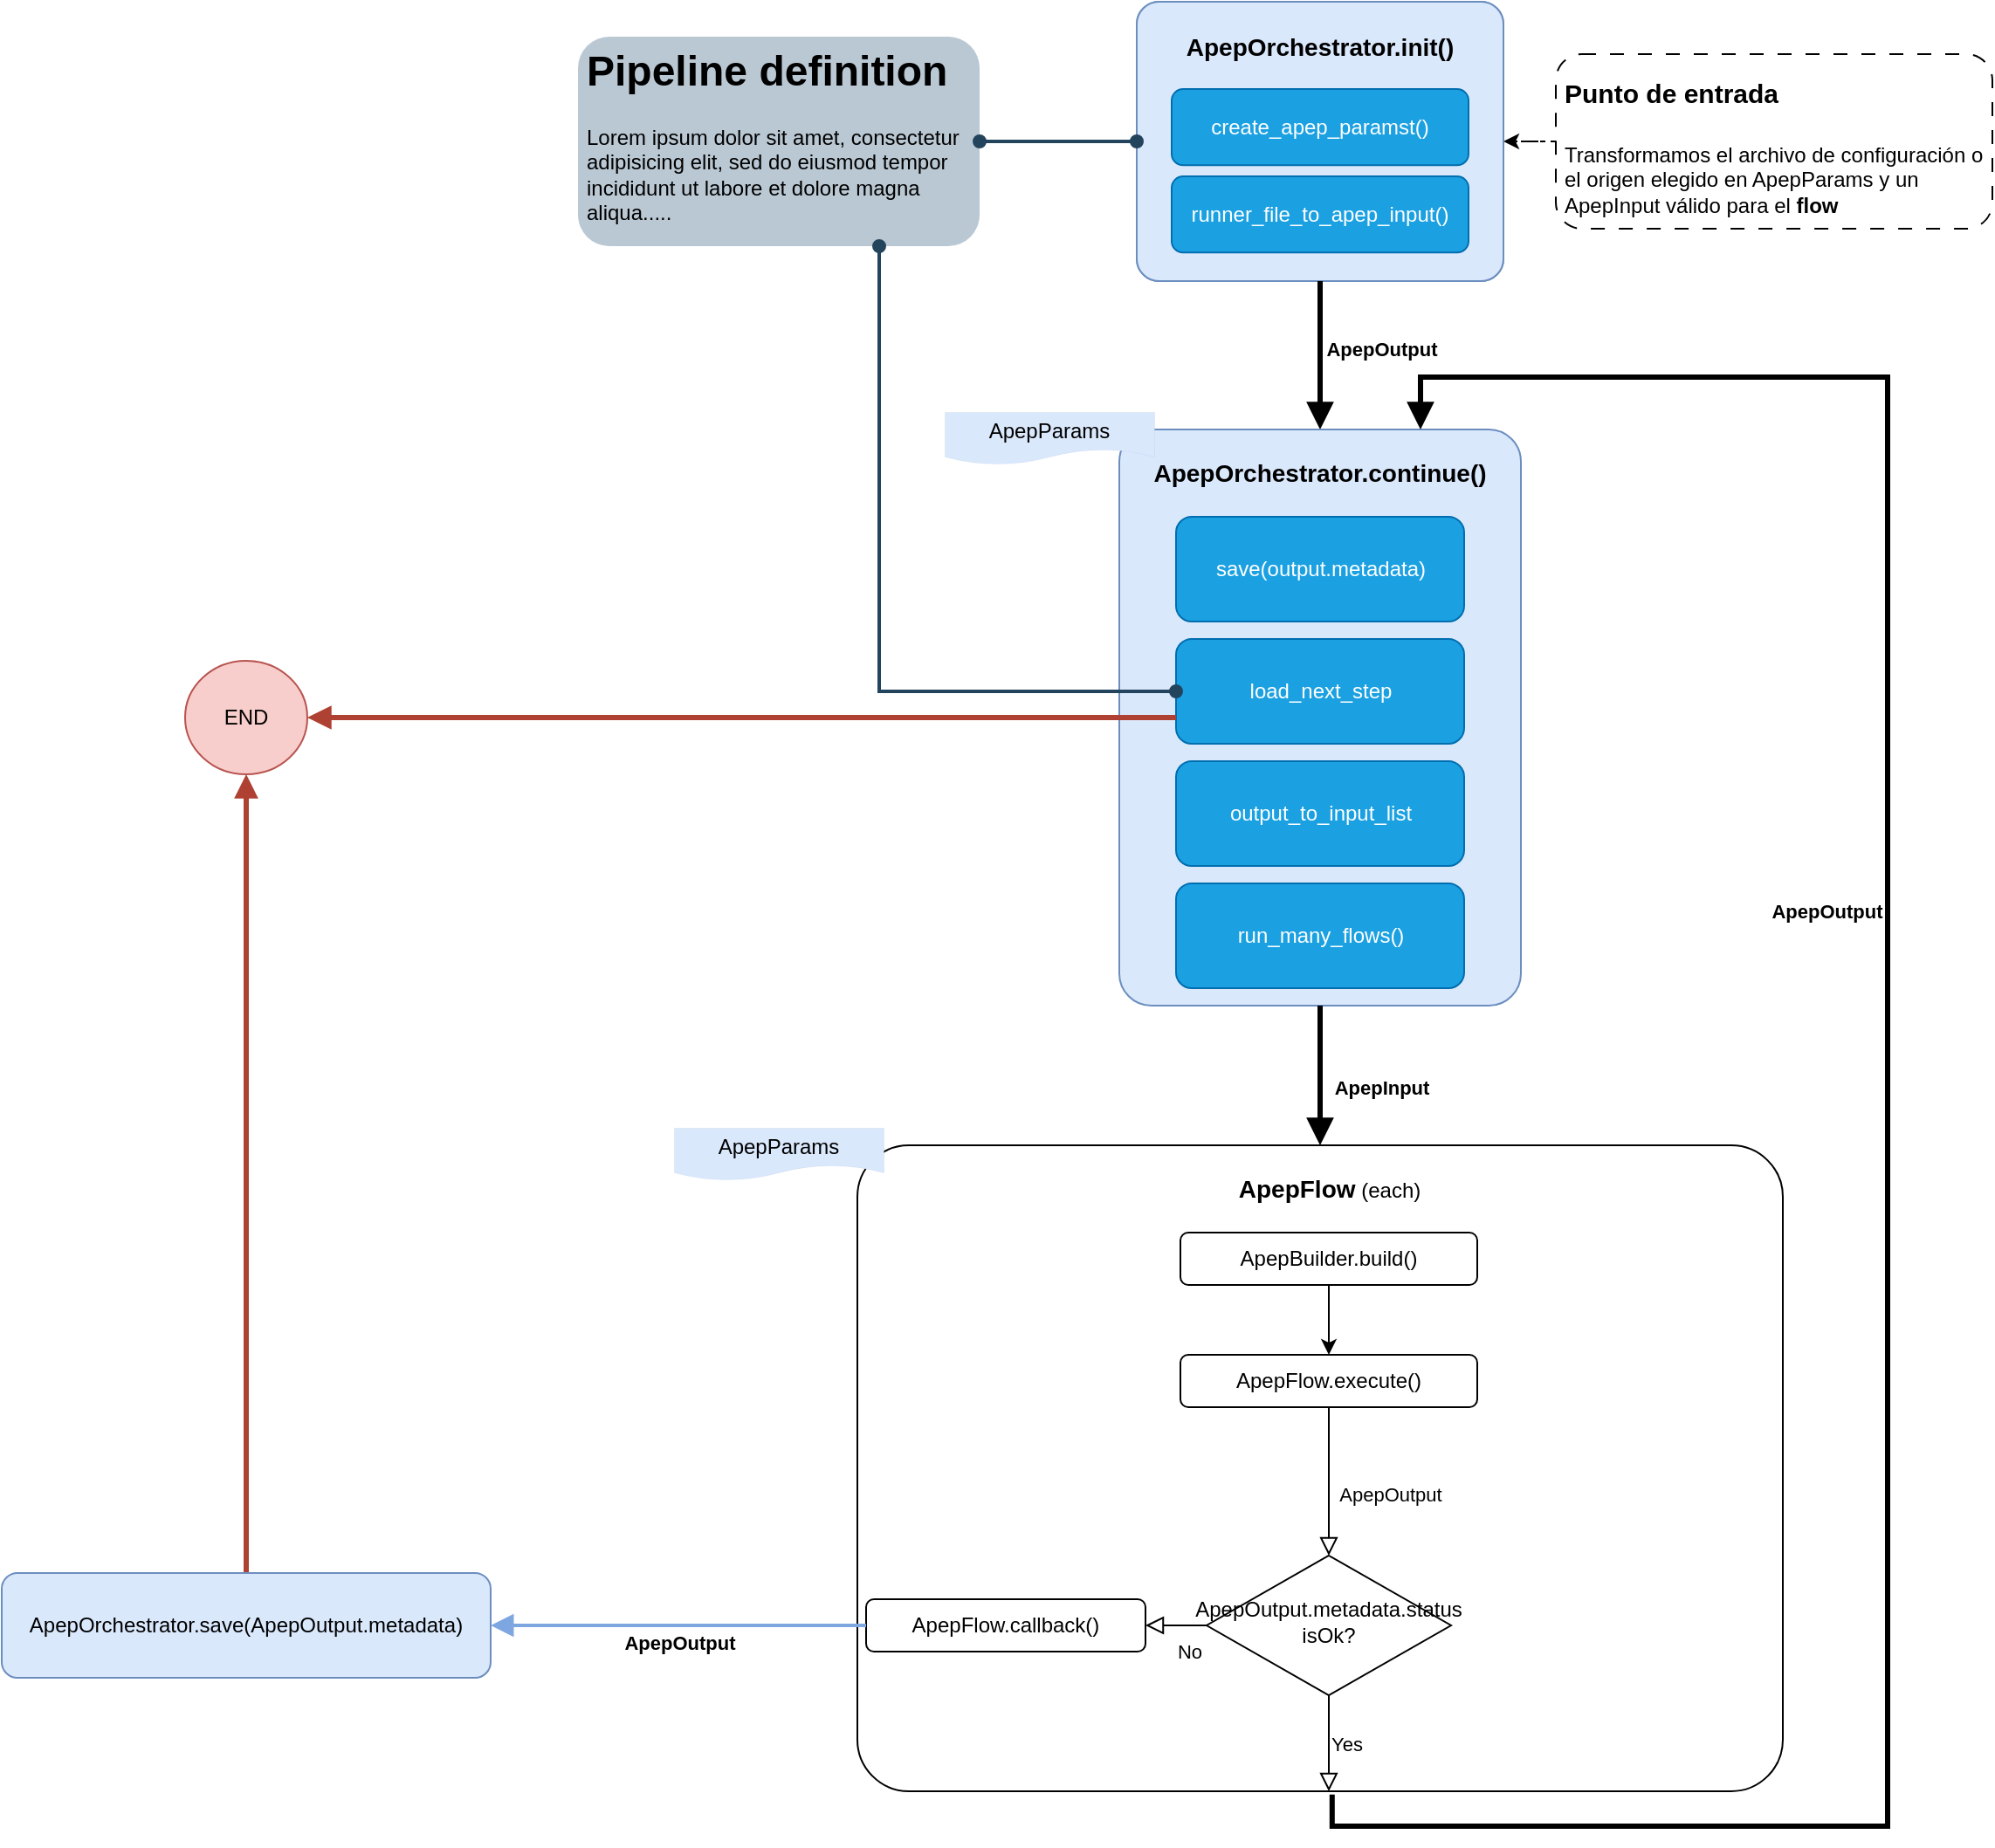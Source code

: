 <mxfile version="22.0.6" type="device">
  <diagram id="C5RBs43oDa-KdzZeNtuy" name="Page-1">
    <mxGraphModel dx="2261" dy="746" grid="1" gridSize="10" guides="1" tooltips="1" connect="1" arrows="1" fold="1" page="1" pageScale="1" pageWidth="827" pageHeight="1169" math="0" shadow="0">
      <root>
        <mxCell id="WIyWlLk6GJQsqaUBKTNV-0" />
        <mxCell id="WIyWlLk6GJQsqaUBKTNV-1" parent="WIyWlLk6GJQsqaUBKTNV-0" />
        <mxCell id="WIyWlLk6GJQsqaUBKTNV-7" value="" style="rounded=1;whiteSpace=wrap;html=1;fontSize=12;glass=0;strokeWidth=1;shadow=0;arcSize=8;" parent="WIyWlLk6GJQsqaUBKTNV-1" vertex="1">
          <mxGeometry x="170" y="680" width="530" height="370" as="geometry" />
        </mxCell>
        <mxCell id="WIyWlLk6GJQsqaUBKTNV-8" value="No" style="rounded=0;html=1;jettySize=auto;orthogonalLoop=1;fontSize=11;endArrow=block;endFill=0;endSize=8;strokeWidth=1;shadow=0;labelBackgroundColor=none;edgeStyle=orthogonalEdgeStyle;exitX=0;exitY=0.5;exitDx=0;exitDy=0;entryX=1;entryY=0.5;entryDx=0;entryDy=0;" parent="WIyWlLk6GJQsqaUBKTNV-1" source="9BZWSlT44pvOloCM91AW-10" target="9BZWSlT44pvOloCM91AW-18" edge="1">
          <mxGeometry x="-0.429" y="15" relative="1" as="geometry">
            <mxPoint as="offset" />
          </mxGeometry>
        </mxCell>
        <mxCell id="WIyWlLk6GJQsqaUBKTNV-9" value="Yes" style="edgeStyle=orthogonalEdgeStyle;rounded=0;html=1;jettySize=auto;orthogonalLoop=1;fontSize=11;endArrow=block;endFill=0;endSize=8;strokeWidth=1;shadow=0;labelBackgroundColor=none;exitX=0.5;exitY=1;exitDx=0;exitDy=0;" parent="WIyWlLk6GJQsqaUBKTNV-1" source="9BZWSlT44pvOloCM91AW-10" target="WIyWlLk6GJQsqaUBKTNV-7" edge="1">
          <mxGeometry y="10" relative="1" as="geometry">
            <mxPoint as="offset" />
            <mxPoint x="670" y="1030" as="sourcePoint" />
            <mxPoint x="600" y="1080" as="targetPoint" />
            <Array as="points">
              <mxPoint x="350" y="1030" />
              <mxPoint x="350" y="1030" />
            </Array>
          </mxGeometry>
        </mxCell>
        <mxCell id="9BZWSlT44pvOloCM91AW-3" style="edgeStyle=orthogonalEdgeStyle;rounded=0;orthogonalLoop=1;jettySize=auto;html=1;entryX=1;entryY=0.5;entryDx=0;entryDy=0;dashed=1;" edge="1" parent="WIyWlLk6GJQsqaUBKTNV-1" source="9BZWSlT44pvOloCM91AW-2" target="9BZWSlT44pvOloCM91AW-5">
          <mxGeometry relative="1" as="geometry" />
        </mxCell>
        <mxCell id="9BZWSlT44pvOloCM91AW-2" value="&lt;h1 style=&quot;&quot;&gt;&lt;font style=&quot;font-size: 15px;&quot;&gt;Punto de entrada&lt;/font&gt;&lt;/h1&gt;&lt;p&gt;Transformamos el archivo de configuración o el origen elegido en ApepParams y un ApepInput válido para el &lt;b&gt;flow&lt;/b&gt;&lt;/p&gt;" style="text;html=1;spacing=5;spacingTop=-20;whiteSpace=wrap;overflow=hidden;rounded=1;fillColor=none;strokeColor=default;perimeterSpacing=0;dashed=1;dashPattern=8 8;" vertex="1" parent="WIyWlLk6GJQsqaUBKTNV-1">
          <mxGeometry x="570" y="55" width="250" height="100" as="geometry" />
        </mxCell>
        <mxCell id="9BZWSlT44pvOloCM91AW-11" style="edgeStyle=orthogonalEdgeStyle;rounded=0;orthogonalLoop=1;jettySize=auto;html=1;exitX=0.5;exitY=1;exitDx=0;exitDy=0;" edge="1" parent="WIyWlLk6GJQsqaUBKTNV-1" source="9BZWSlT44pvOloCM91AW-8" target="9BZWSlT44pvOloCM91AW-9">
          <mxGeometry relative="1" as="geometry" />
        </mxCell>
        <mxCell id="9BZWSlT44pvOloCM91AW-8" value="ApepBuilder.build()" style="rounded=1;whiteSpace=wrap;html=1;fontSize=12;glass=0;strokeWidth=1;shadow=0;" vertex="1" parent="WIyWlLk6GJQsqaUBKTNV-1">
          <mxGeometry x="355" y="730" width="170" height="30" as="geometry" />
        </mxCell>
        <mxCell id="9BZWSlT44pvOloCM91AW-9" value="ApepFlow.execute()" style="rounded=1;whiteSpace=wrap;html=1;fontSize=12;glass=0;strokeWidth=1;shadow=0;" vertex="1" parent="WIyWlLk6GJQsqaUBKTNV-1">
          <mxGeometry x="355" y="800" width="170" height="30" as="geometry" />
        </mxCell>
        <mxCell id="9BZWSlT44pvOloCM91AW-10" value="ApepOutput.metadata.status &lt;br&gt;isOk?" style="rhombus;whiteSpace=wrap;html=1;shadow=0;fontFamily=Helvetica;fontSize=12;align=center;strokeWidth=1;spacing=6;spacingTop=-4;" vertex="1" parent="WIyWlLk6GJQsqaUBKTNV-1">
          <mxGeometry x="370" y="915" width="140" height="80" as="geometry" />
        </mxCell>
        <mxCell id="9BZWSlT44pvOloCM91AW-13" value="ApepOutput" style="rounded=0;html=1;jettySize=auto;orthogonalLoop=1;fontSize=11;endArrow=block;endFill=0;endSize=8;strokeWidth=1;shadow=0;labelBackgroundColor=none;edgeStyle=orthogonalEdgeStyle;exitX=0.5;exitY=1;exitDx=0;exitDy=0;entryX=0.5;entryY=0;entryDx=0;entryDy=0;" edge="1" parent="WIyWlLk6GJQsqaUBKTNV-1" source="9BZWSlT44pvOloCM91AW-9" target="9BZWSlT44pvOloCM91AW-10">
          <mxGeometry x="0.176" y="35" relative="1" as="geometry">
            <mxPoint as="offset" />
            <mxPoint x="453" y="890" as="sourcePoint" />
            <mxPoint x="473" y="1050" as="targetPoint" />
          </mxGeometry>
        </mxCell>
        <mxCell id="9BZWSlT44pvOloCM91AW-38" style="edgeStyle=orthogonalEdgeStyle;rounded=0;orthogonalLoop=1;jettySize=auto;html=1;exitX=0.5;exitY=0;exitDx=0;exitDy=0;entryX=0.5;entryY=1;entryDx=0;entryDy=0;fillColor=#fad9d5;strokeColor=#ae4132;strokeWidth=3;endArrow=block;endFill=1;" edge="1" parent="WIyWlLk6GJQsqaUBKTNV-1" source="9BZWSlT44pvOloCM91AW-15" target="9BZWSlT44pvOloCM91AW-37">
          <mxGeometry relative="1" as="geometry" />
        </mxCell>
        <mxCell id="9BZWSlT44pvOloCM91AW-15" value="ApepOrchestrator.save(ApepOutput.metadata)" style="rounded=1;whiteSpace=wrap;html=1;fillColor=#dae8fc;strokeColor=#6c8ebf;" vertex="1" parent="WIyWlLk6GJQsqaUBKTNV-1">
          <mxGeometry x="-320" y="925" width="280" height="60" as="geometry" />
        </mxCell>
        <mxCell id="9BZWSlT44pvOloCM91AW-18" value="ApepFlow.callback()" style="rounded=1;whiteSpace=wrap;html=1;fontSize=12;glass=0;strokeWidth=1;shadow=0;" vertex="1" parent="WIyWlLk6GJQsqaUBKTNV-1">
          <mxGeometry x="175" y="940" width="160" height="30" as="geometry" />
        </mxCell>
        <mxCell id="9BZWSlT44pvOloCM91AW-23" value="&lt;b&gt;ApepOutput&lt;/b&gt;" style="edgeStyle=orthogonalEdgeStyle;rounded=0;html=1;jettySize=auto;orthogonalLoop=1;fontSize=11;endArrow=block;endFill=1;endSize=8;strokeWidth=2;shadow=0;labelBackgroundColor=default;strokeColor=#7EA6E0;fillColor=#cce5ff;exitX=0;exitY=0.5;exitDx=0;exitDy=0;entryX=1;entryY=0.5;entryDx=0;entryDy=0;" edge="1" parent="WIyWlLk6GJQsqaUBKTNV-1" source="9BZWSlT44pvOloCM91AW-18" target="9BZWSlT44pvOloCM91AW-15">
          <mxGeometry y="10" relative="1" as="geometry">
            <mxPoint as="offset" />
            <mxPoint x="90" y="960" as="sourcePoint" />
            <mxPoint x="-200" y="910" as="targetPoint" />
            <Array as="points">
              <mxPoint x="100" y="955" />
              <mxPoint x="100" y="955" />
            </Array>
          </mxGeometry>
        </mxCell>
        <mxCell id="9BZWSlT44pvOloCM91AW-24" value="" style="group;verticalAlign=middle;fillColor=#dae8fc;strokeColor=#6c8ebf;rounded=1;glass=0;strokeWidth=1;shadow=0;arcSize=8;" vertex="1" connectable="0" parent="WIyWlLk6GJQsqaUBKTNV-1">
          <mxGeometry x="330" y="25" width="210" height="160" as="geometry" />
        </mxCell>
        <mxCell id="9BZWSlT44pvOloCM91AW-5" value="" style="rounded=1;whiteSpace=wrap;html=1;fillColor=#dae8fc;strokeColor=#6c8ebf;glass=0;strokeWidth=1;shadow=0;arcSize=8;" vertex="1" parent="9BZWSlT44pvOloCM91AW-24">
          <mxGeometry width="210" height="160" as="geometry" />
        </mxCell>
        <mxCell id="WIyWlLk6GJQsqaUBKTNV-3" value="runner_file_to_apep_input()" style="rounded=1;whiteSpace=wrap;html=1;fontSize=12;glass=0;strokeWidth=1;shadow=0;fillColor=#1ba1e2;strokeColor=#006EAF;fontColor=#ffffff;" parent="9BZWSlT44pvOloCM91AW-24" vertex="1">
          <mxGeometry x="20" y="100.003" width="170" height="43.636" as="geometry" />
        </mxCell>
        <mxCell id="9BZWSlT44pvOloCM91AW-4" value="create_apep_paramst()" style="rounded=1;whiteSpace=wrap;html=1;fontSize=12;glass=0;strokeWidth=1;shadow=0;fillColor=#1ba1e2;strokeColor=#006EAF;fontColor=#ffffff;" vertex="1" parent="9BZWSlT44pvOloCM91AW-24">
          <mxGeometry x="20" y="50.001" width="170" height="43.636" as="geometry" />
        </mxCell>
        <mxCell id="9BZWSlT44pvOloCM91AW-45" value="&lt;b&gt;&lt;font style=&quot;font-size: 14px;&quot;&gt;ApepOrchestrator.init()&lt;/font&gt;&lt;/b&gt;" style="text;html=1;strokeColor=none;fillColor=none;align=center;verticalAlign=middle;whiteSpace=wrap;rounded=0;" vertex="1" parent="9BZWSlT44pvOloCM91AW-24">
          <mxGeometry x="6.25" y="10" width="197.5" height="32" as="geometry" />
        </mxCell>
        <mxCell id="9BZWSlT44pvOloCM91AW-26" value="&lt;b&gt;ApepOutput&lt;/b&gt;" style="rounded=0;html=1;jettySize=auto;orthogonalLoop=1;fontSize=11;endArrow=block;endFill=1;endSize=8;strokeWidth=3;shadow=0;labelBackgroundColor=default;edgeStyle=orthogonalEdgeStyle;exitX=0.5;exitY=1;exitDx=0;exitDy=0;entryX=0.5;entryY=0;entryDx=0;entryDy=0;" edge="1" parent="WIyWlLk6GJQsqaUBKTNV-1" source="9BZWSlT44pvOloCM91AW-5" target="9BZWSlT44pvOloCM91AW-29">
          <mxGeometry x="-0.091" y="35" relative="1" as="geometry">
            <mxPoint as="offset" />
            <mxPoint x="450" y="420" as="sourcePoint" />
            <mxPoint x="435" y="270" as="targetPoint" />
          </mxGeometry>
        </mxCell>
        <mxCell id="9BZWSlT44pvOloCM91AW-35" value="&lt;font style=&quot;&quot;&gt;&lt;b style=&quot;font-size: 14px;&quot;&gt;ApepFlow&lt;/b&gt;&lt;font style=&quot;font-size: 12px;&quot;&gt; (each)&lt;/font&gt;&lt;/font&gt;" style="text;html=1;strokeColor=none;fillColor=none;align=center;verticalAlign=middle;whiteSpace=wrap;rounded=0;" vertex="1" parent="WIyWlLk6GJQsqaUBKTNV-1">
          <mxGeometry x="373.75" y="690" width="132.5" height="30" as="geometry" />
        </mxCell>
        <mxCell id="9BZWSlT44pvOloCM91AW-36" value="" style="group" vertex="1" connectable="0" parent="WIyWlLk6GJQsqaUBKTNV-1">
          <mxGeometry x="320" y="270" width="260" height="330" as="geometry" />
        </mxCell>
        <mxCell id="9BZWSlT44pvOloCM91AW-29" value="" style="rounded=1;whiteSpace=wrap;html=1;fontSize=12;glass=0;strokeWidth=1;shadow=0;arcSize=8;fillColor=#dae8fc;strokeColor=#6c8ebf;" vertex="1" parent="9BZWSlT44pvOloCM91AW-36">
          <mxGeometry width="230" height="330" as="geometry" />
        </mxCell>
        <mxCell id="9BZWSlT44pvOloCM91AW-30" value="output_to_input_list" style="rounded=1;whiteSpace=wrap;html=1;fillColor=#1ba1e2;fontColor=#ffffff;strokeColor=#006EAF;" vertex="1" parent="9BZWSlT44pvOloCM91AW-36">
          <mxGeometry x="32.5" y="190" width="165" height="60" as="geometry" />
        </mxCell>
        <mxCell id="9BZWSlT44pvOloCM91AW-31" value="save(output.metadata)" style="rounded=1;whiteSpace=wrap;html=1;fillColor=#1ba1e2;fontColor=#ffffff;strokeColor=#006EAF;" vertex="1" parent="9BZWSlT44pvOloCM91AW-36">
          <mxGeometry x="32.5" y="50" width="165" height="60" as="geometry" />
        </mxCell>
        <mxCell id="9BZWSlT44pvOloCM91AW-32" value="run_many_flows()" style="rounded=1;whiteSpace=wrap;html=1;fillColor=#1ba1e2;fontColor=#ffffff;strokeColor=#006EAF;" vertex="1" parent="9BZWSlT44pvOloCM91AW-36">
          <mxGeometry x="32.5" y="260" width="165" height="60" as="geometry" />
        </mxCell>
        <mxCell id="9BZWSlT44pvOloCM91AW-33" value="load_next_step" style="rounded=1;whiteSpace=wrap;html=1;fillColor=#1ba1e2;fontColor=#ffffff;strokeColor=#006EAF;" vertex="1" parent="9BZWSlT44pvOloCM91AW-36">
          <mxGeometry x="32.5" y="120" width="165" height="60" as="geometry" />
        </mxCell>
        <mxCell id="9BZWSlT44pvOloCM91AW-34" value="&lt;b style=&quot;border-color: var(--border-color);&quot;&gt;&lt;font style=&quot;border-color: var(--border-color); font-size: 14px;&quot;&gt;ApepOrchestrator&lt;/font&gt;&lt;/b&gt;&lt;b&gt;&lt;font style=&quot;font-size: 14px;&quot;&gt;.continue()&lt;/font&gt;&lt;/b&gt;" style="text;html=1;strokeColor=none;fillColor=none;align=center;verticalAlign=middle;whiteSpace=wrap;rounded=0;" vertex="1" parent="9BZWSlT44pvOloCM91AW-36">
          <mxGeometry x="16.25" y="10" width="197.5" height="30" as="geometry" />
        </mxCell>
        <mxCell id="9BZWSlT44pvOloCM91AW-37" value="END" style="ellipse;whiteSpace=wrap;html=1;fillColor=#f8cecc;strokeColor=#b85450;" vertex="1" parent="WIyWlLk6GJQsqaUBKTNV-1">
          <mxGeometry x="-215" y="402.5" width="70" height="65" as="geometry" />
        </mxCell>
        <mxCell id="9BZWSlT44pvOloCM91AW-40" value="&lt;b&gt;ApepInput&lt;/b&gt;" style="rounded=0;html=1;jettySize=auto;orthogonalLoop=1;fontSize=11;endArrow=block;endFill=1;endSize=8;strokeWidth=3;shadow=0;labelBackgroundColor=default;edgeStyle=orthogonalEdgeStyle;exitX=0.5;exitY=1;exitDx=0;exitDy=0;entryX=0.5;entryY=0;entryDx=0;entryDy=0;" edge="1" parent="WIyWlLk6GJQsqaUBKTNV-1" source="9BZWSlT44pvOloCM91AW-29" target="WIyWlLk6GJQsqaUBKTNV-7">
          <mxGeometry x="0.175" y="35" relative="1" as="geometry">
            <mxPoint as="offset" />
            <mxPoint x="435" y="640" as="sourcePoint" />
            <mxPoint x="430" y="680" as="targetPoint" />
          </mxGeometry>
        </mxCell>
        <mxCell id="9BZWSlT44pvOloCM91AW-41" value="&lt;b&gt;ApepOutput&lt;/b&gt;" style="rounded=0;html=1;jettySize=auto;orthogonalLoop=1;fontSize=11;endArrow=block;endFill=1;endSize=8;strokeWidth=3;shadow=0;labelBackgroundColor=default;edgeStyle=orthogonalEdgeStyle;exitX=0.513;exitY=1.005;exitDx=0;exitDy=0;entryX=0.75;entryY=0;entryDx=0;entryDy=0;exitPerimeter=0;" edge="1" parent="WIyWlLk6GJQsqaUBKTNV-1" source="WIyWlLk6GJQsqaUBKTNV-7" target="9BZWSlT44pvOloCM91AW-29">
          <mxGeometry x="0.176" y="35" relative="1" as="geometry">
            <mxPoint as="offset" />
            <mxPoint x="439.5" y="1160" as="sourcePoint" />
            <mxPoint x="439.5" y="1220" as="targetPoint" />
            <Array as="points">
              <mxPoint x="442" y="1070" />
              <mxPoint x="760" y="1070" />
              <mxPoint x="760" y="240" />
              <mxPoint x="493" y="240" />
            </Array>
          </mxGeometry>
        </mxCell>
        <mxCell id="9BZWSlT44pvOloCM91AW-43" value="&lt;h1&gt;Pipeline definition&lt;/h1&gt;&lt;p&gt;Lorem ipsum dolor sit amet, consectetur adipisicing elit, sed do eiusmod tempor incididunt ut labore et dolore magna aliqua.....&lt;/p&gt;" style="text;html=1;strokeColor=none;fillColor=#bac8d3;spacing=5;spacingTop=-20;whiteSpace=wrap;overflow=hidden;rounded=1;" vertex="1" parent="WIyWlLk6GJQsqaUBKTNV-1">
          <mxGeometry x="10" y="45" width="230" height="120" as="geometry" />
        </mxCell>
        <mxCell id="9BZWSlT44pvOloCM91AW-47" style="edgeStyle=orthogonalEdgeStyle;rounded=0;orthogonalLoop=1;jettySize=auto;html=1;exitX=0;exitY=0.5;exitDx=0;exitDy=0;entryX=0.75;entryY=1;entryDx=0;entryDy=0;fillColor=#bac8d3;strokeColor=#23445d;strokeWidth=2;endArrow=oval;endFill=1;startArrow=oval;startFill=1;" edge="1" parent="WIyWlLk6GJQsqaUBKTNV-1" source="9BZWSlT44pvOloCM91AW-33" target="9BZWSlT44pvOloCM91AW-43">
          <mxGeometry relative="1" as="geometry" />
        </mxCell>
        <mxCell id="9BZWSlT44pvOloCM91AW-44" style="edgeStyle=orthogonalEdgeStyle;rounded=0;orthogonalLoop=1;jettySize=auto;html=1;exitX=1;exitY=0.5;exitDx=0;exitDy=0;entryX=0;entryY=0.5;entryDx=0;entryDy=0;endArrow=oval;strokeColor=#23445d;fillColor=#bac8d3;strokeWidth=2;endFill=1;startArrow=oval;startFill=1;" edge="1" parent="WIyWlLk6GJQsqaUBKTNV-1" source="9BZWSlT44pvOloCM91AW-43" target="9BZWSlT44pvOloCM91AW-5">
          <mxGeometry relative="1" as="geometry">
            <mxPoint x="280" y="105" as="targetPoint" />
          </mxGeometry>
        </mxCell>
        <mxCell id="9BZWSlT44pvOloCM91AW-48" style="edgeStyle=orthogonalEdgeStyle;rounded=0;orthogonalLoop=1;jettySize=auto;html=1;exitX=0;exitY=0.75;exitDx=0;exitDy=0;entryX=1;entryY=0.5;entryDx=0;entryDy=0;fillColor=#fad9d5;strokeColor=#ae4132;strokeWidth=3;endArrow=block;endFill=1;" edge="1" parent="WIyWlLk6GJQsqaUBKTNV-1" source="9BZWSlT44pvOloCM91AW-33" target="9BZWSlT44pvOloCM91AW-37">
          <mxGeometry relative="1" as="geometry">
            <mxPoint x="-145" y="935" as="sourcePoint" />
            <mxPoint x="-145" y="465" as="targetPoint" />
          </mxGeometry>
        </mxCell>
        <mxCell id="9BZWSlT44pvOloCM91AW-49" value="ApepParams" style="shape=document;whiteSpace=wrap;html=1;boundedLbl=1;fillColor=#dae8fc;strokeColor=#6c8ebf;dashed=1;dashPattern=1 4;strokeWidth=0;" vertex="1" parent="WIyWlLk6GJQsqaUBKTNV-1">
          <mxGeometry x="220" y="260" width="120" height="30" as="geometry" />
        </mxCell>
        <mxCell id="9BZWSlT44pvOloCM91AW-50" value="ApepParams" style="shape=document;whiteSpace=wrap;html=1;boundedLbl=1;fillColor=#dae8fc;strokeColor=#6c8ebf;dashed=1;dashPattern=1 4;strokeWidth=0;" vertex="1" parent="WIyWlLk6GJQsqaUBKTNV-1">
          <mxGeometry x="65" y="670" width="120" height="30" as="geometry" />
        </mxCell>
      </root>
    </mxGraphModel>
  </diagram>
</mxfile>
